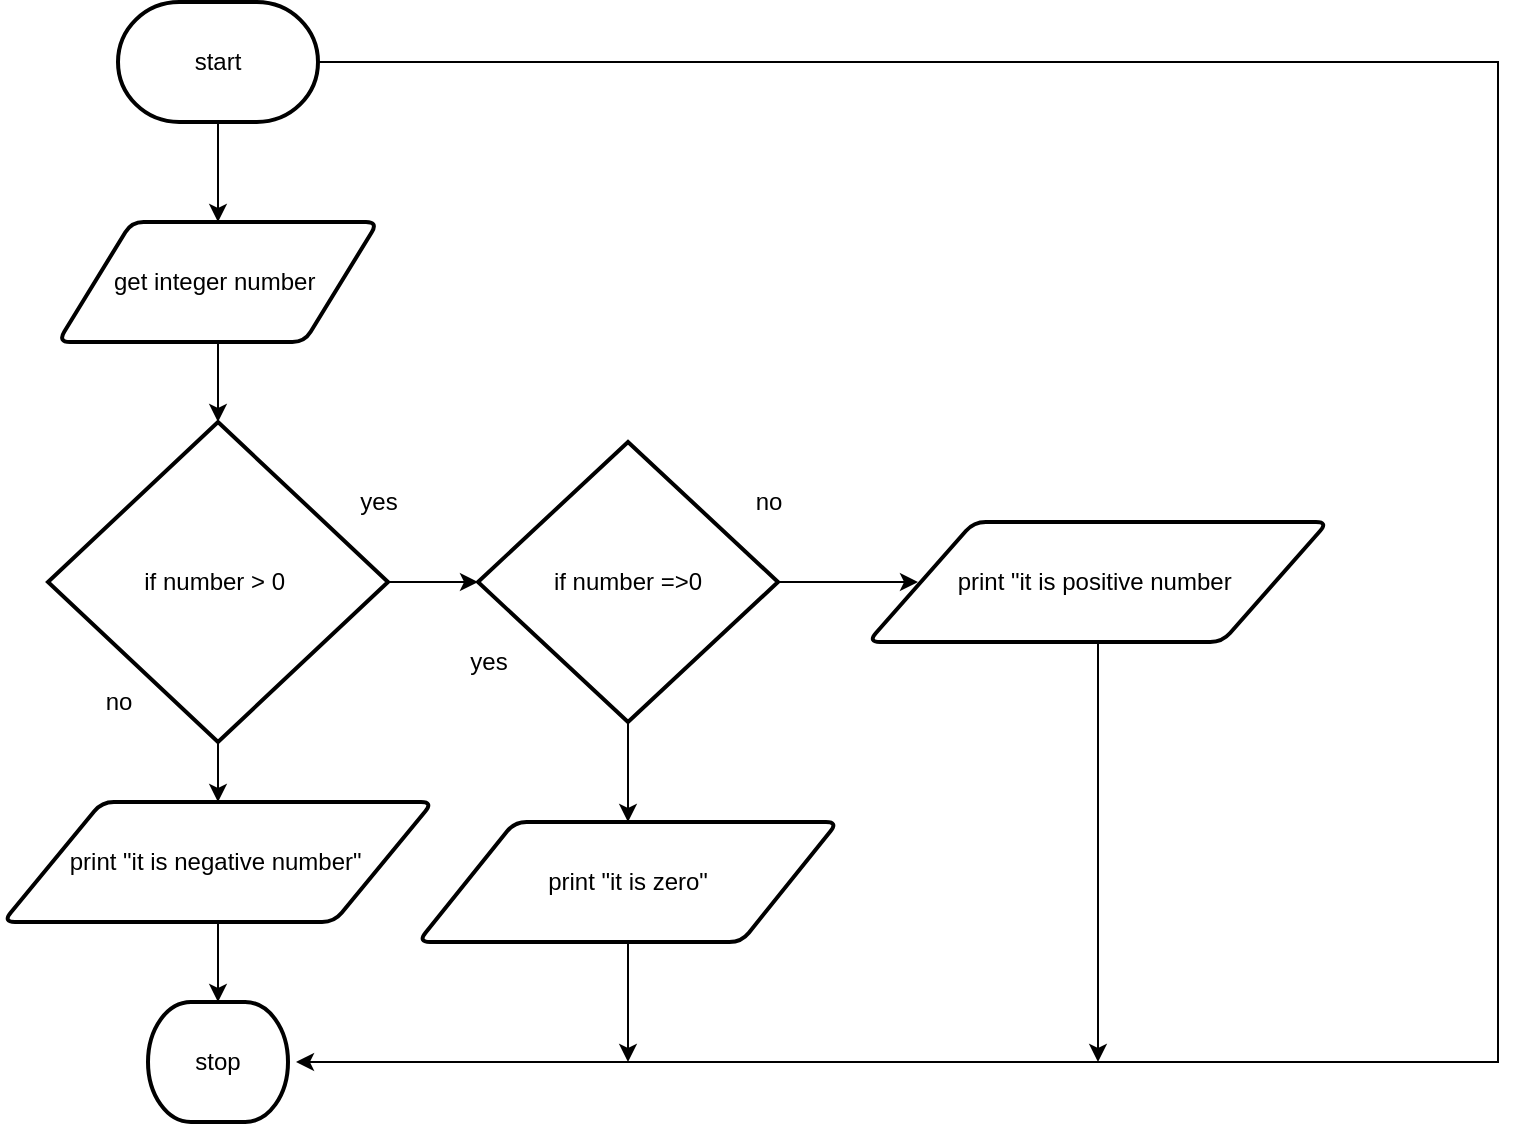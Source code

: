 <mxfile>
    <diagram id="Sz1CmCGGakD5DFt0jb2f" name="Page-1">
        <mxGraphModel dx="1711" dy="592" grid="1" gridSize="10" guides="1" tooltips="1" connect="1" arrows="1" fold="1" page="1" pageScale="1" pageWidth="850" pageHeight="1100" math="0" shadow="0">
            <root>
                <mxCell id="0"/>
                <mxCell id="1" parent="0"/>
                <mxCell id="4" style="edgeStyle=orthogonalEdgeStyle;html=1;entryX=0.5;entryY=0;entryDx=0;entryDy=0;rounded=0;" edge="1" parent="1" source="2" target="3">
                    <mxGeometry relative="1" as="geometry"/>
                </mxCell>
                <mxCell id="26" style="edgeStyle=orthogonalEdgeStyle;rounded=0;html=1;" edge="1" parent="1" source="2">
                    <mxGeometry relative="1" as="geometry">
                        <mxPoint x="139" y="580" as="targetPoint"/>
                        <Array as="points">
                            <mxPoint x="740" y="80"/>
                            <mxPoint x="740" y="580"/>
                        </Array>
                    </mxGeometry>
                </mxCell>
                <mxCell id="2" value="start" style="strokeWidth=2;html=1;shape=mxgraph.flowchart.terminator;whiteSpace=wrap;" vertex="1" parent="1">
                    <mxGeometry x="50" y="50" width="100" height="60" as="geometry"/>
                </mxCell>
                <mxCell id="6" style="edgeStyle=orthogonalEdgeStyle;rounded=0;html=1;" edge="1" parent="1" source="3" target="5">
                    <mxGeometry relative="1" as="geometry"/>
                </mxCell>
                <mxCell id="3" value="get integer number&amp;nbsp;" style="shape=parallelogram;html=1;strokeWidth=2;perimeter=parallelogramPerimeter;whiteSpace=wrap;rounded=1;arcSize=12;size=0.23;" vertex="1" parent="1">
                    <mxGeometry x="20" y="160" width="160" height="60" as="geometry"/>
                </mxCell>
                <mxCell id="10" style="edgeStyle=orthogonalEdgeStyle;rounded=0;html=1;" edge="1" parent="1" source="5" target="9">
                    <mxGeometry relative="1" as="geometry"/>
                </mxCell>
                <mxCell id="18" style="edgeStyle=orthogonalEdgeStyle;rounded=0;html=1;" edge="1" parent="1" source="5" target="14">
                    <mxGeometry relative="1" as="geometry"/>
                </mxCell>
                <mxCell id="5" value="if number &amp;gt; 0&amp;nbsp;" style="strokeWidth=2;html=1;shape=mxgraph.flowchart.decision;whiteSpace=wrap;" vertex="1" parent="1">
                    <mxGeometry x="15" y="260" width="170" height="160" as="geometry"/>
                </mxCell>
                <mxCell id="7" value="no" style="text;html=1;align=center;verticalAlign=middle;resizable=0;points=[];autosize=1;strokeColor=none;fillColor=none;" vertex="1" parent="1">
                    <mxGeometry x="35" y="390" width="30" height="20" as="geometry"/>
                </mxCell>
                <mxCell id="8" value="stop" style="strokeWidth=2;html=1;shape=mxgraph.flowchart.terminator;whiteSpace=wrap;" vertex="1" parent="1">
                    <mxGeometry x="65" y="550" width="70" height="60" as="geometry"/>
                </mxCell>
                <mxCell id="20" style="edgeStyle=orthogonalEdgeStyle;rounded=0;html=1;entryX=0.5;entryY=0;entryDx=0;entryDy=0;entryPerimeter=0;" edge="1" parent="1" source="9" target="8">
                    <mxGeometry relative="1" as="geometry"/>
                </mxCell>
                <mxCell id="9" value="print &quot;it is negative number&quot;&amp;nbsp;" style="shape=parallelogram;html=1;strokeWidth=2;perimeter=parallelogramPerimeter;whiteSpace=wrap;rounded=1;arcSize=12;size=0.23;" vertex="1" parent="1">
                    <mxGeometry x="-7.5" y="450" width="215" height="60" as="geometry"/>
                </mxCell>
                <mxCell id="13" value="yes" style="text;html=1;align=center;verticalAlign=middle;resizable=0;points=[];autosize=1;strokeColor=none;fillColor=none;" vertex="1" parent="1">
                    <mxGeometry x="165" y="290" width="30" height="20" as="geometry"/>
                </mxCell>
                <mxCell id="17" style="edgeStyle=orthogonalEdgeStyle;rounded=0;html=1;" edge="1" parent="1" source="14" target="16">
                    <mxGeometry relative="1" as="geometry"/>
                </mxCell>
                <mxCell id="22" style="edgeStyle=orthogonalEdgeStyle;rounded=0;html=1;" edge="1" parent="1" source="14">
                    <mxGeometry relative="1" as="geometry">
                        <mxPoint x="450" y="340" as="targetPoint"/>
                    </mxGeometry>
                </mxCell>
                <mxCell id="14" value="if number =&amp;gt;0" style="strokeWidth=2;html=1;shape=mxgraph.flowchart.decision;whiteSpace=wrap;" vertex="1" parent="1">
                    <mxGeometry x="230" y="270" width="150" height="140" as="geometry"/>
                </mxCell>
                <mxCell id="15" value="yes" style="text;html=1;align=center;verticalAlign=middle;resizable=0;points=[];autosize=1;strokeColor=none;fillColor=none;" vertex="1" parent="1">
                    <mxGeometry x="220" y="370" width="30" height="20" as="geometry"/>
                </mxCell>
                <mxCell id="29" style="edgeStyle=orthogonalEdgeStyle;rounded=0;html=1;" edge="1" parent="1" source="16">
                    <mxGeometry relative="1" as="geometry">
                        <mxPoint x="305" y="580" as="targetPoint"/>
                    </mxGeometry>
                </mxCell>
                <mxCell id="16" value="print &quot;it is zero&quot;" style="shape=parallelogram;html=1;strokeWidth=2;perimeter=parallelogramPerimeter;whiteSpace=wrap;rounded=1;arcSize=12;size=0.23;" vertex="1" parent="1">
                    <mxGeometry x="200" y="460" width="210" height="60" as="geometry"/>
                </mxCell>
                <mxCell id="19" value="no" style="text;html=1;align=center;verticalAlign=middle;resizable=0;points=[];autosize=1;strokeColor=none;fillColor=none;" vertex="1" parent="1">
                    <mxGeometry x="360" y="290" width="30" height="20" as="geometry"/>
                </mxCell>
                <mxCell id="36" style="edgeStyle=orthogonalEdgeStyle;rounded=0;html=1;" edge="1" parent="1" source="35">
                    <mxGeometry relative="1" as="geometry">
                        <mxPoint x="540" y="580" as="targetPoint"/>
                    </mxGeometry>
                </mxCell>
                <mxCell id="35" value="print &quot;it is positive number&amp;nbsp;" style="shape=parallelogram;html=1;strokeWidth=2;perimeter=parallelogramPerimeter;whiteSpace=wrap;rounded=1;arcSize=12;size=0.23;" vertex="1" parent="1">
                    <mxGeometry x="425" y="310" width="230" height="60" as="geometry"/>
                </mxCell>
            </root>
        </mxGraphModel>
    </diagram>
</mxfile>